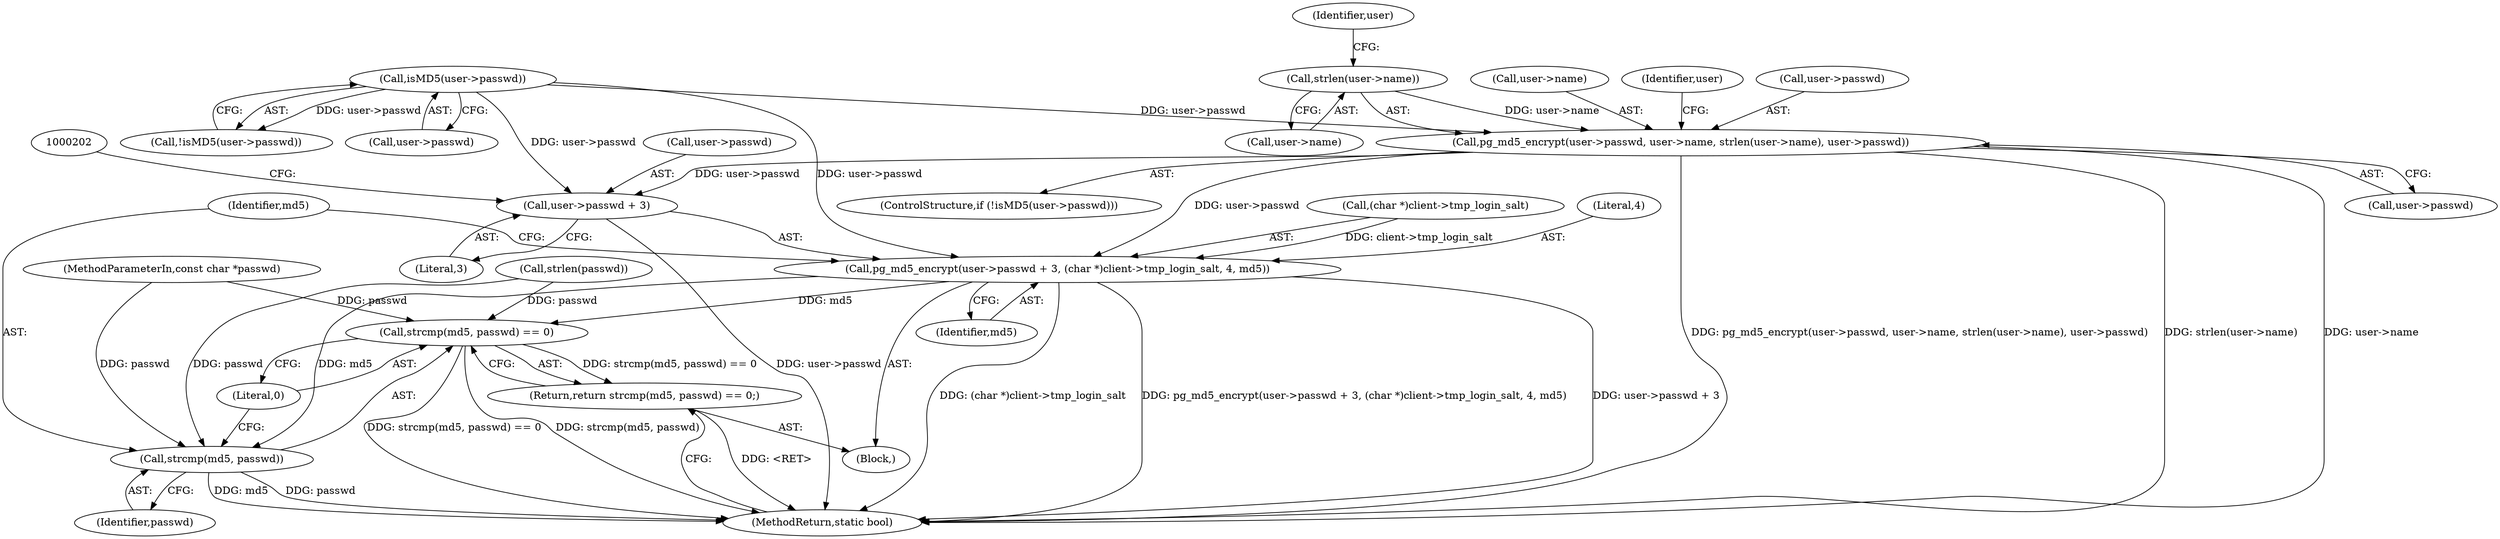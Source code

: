 digraph "0_pgbouncer_edab5be6665b9e8de66c25ba527509b229468573@API" {
"1000181" [label="(Call,pg_md5_encrypt(user->passwd, user->name, strlen(user->name), user->passwd))"];
"1000177" [label="(Call,isMD5(user->passwd))"];
"1000188" [label="(Call,strlen(user->name))"];
"1000195" [label="(Call,pg_md5_encrypt(user->passwd + 3, (char *)client->tmp_login_salt, 4, md5))"];
"1000209" [label="(Call,strcmp(md5, passwd) == 0)"];
"1000208" [label="(Return,return strcmp(md5, passwd) == 0;)"];
"1000210" [label="(Call,strcmp(md5, passwd))"];
"1000196" [label="(Call,user->passwd + 3)"];
"1000213" [label="(Literal,0)"];
"1000200" [label="(Literal,3)"];
"1000104" [label="(MethodParameterIn,const char *passwd)"];
"1000185" [label="(Call,user->name)"];
"1000176" [label="(Call,!isMD5(user->passwd))"];
"1000181" [label="(Call,pg_md5_encrypt(user->passwd, user->name, strlen(user->name), user->passwd))"];
"1000177" [label="(Call,isMD5(user->passwd))"];
"1000198" [label="(Identifier,user)"];
"1000170" [label="(Call,strlen(passwd))"];
"1000189" [label="(Call,user->name)"];
"1000201" [label="(Call,(char *)client->tmp_login_salt)"];
"1000178" [label="(Call,user->passwd)"];
"1000192" [label="(Call,user->passwd)"];
"1000196" [label="(Call,user->passwd + 3)"];
"1000175" [label="(ControlStructure,if (!isMD5(user->passwd)))"];
"1000188" [label="(Call,strlen(user->name))"];
"1000207" [label="(Identifier,md5)"];
"1000209" [label="(Call,strcmp(md5, passwd) == 0)"];
"1000197" [label="(Call,user->passwd)"];
"1000193" [label="(Identifier,user)"];
"1000137" [label="(Block,)"];
"1000210" [label="(Call,strcmp(md5, passwd))"];
"1000182" [label="(Call,user->passwd)"];
"1000212" [label="(Identifier,passwd)"];
"1000208" [label="(Return,return strcmp(md5, passwd) == 0;)"];
"1000195" [label="(Call,pg_md5_encrypt(user->passwd + 3, (char *)client->tmp_login_salt, 4, md5))"];
"1000216" [label="(MethodReturn,static bool)"];
"1000206" [label="(Literal,4)"];
"1000211" [label="(Identifier,md5)"];
"1000181" -> "1000175"  [label="AST: "];
"1000181" -> "1000192"  [label="CFG: "];
"1000182" -> "1000181"  [label="AST: "];
"1000185" -> "1000181"  [label="AST: "];
"1000188" -> "1000181"  [label="AST: "];
"1000192" -> "1000181"  [label="AST: "];
"1000198" -> "1000181"  [label="CFG: "];
"1000181" -> "1000216"  [label="DDG: strlen(user->name)"];
"1000181" -> "1000216"  [label="DDG: user->name"];
"1000181" -> "1000216"  [label="DDG: pg_md5_encrypt(user->passwd, user->name, strlen(user->name), user->passwd)"];
"1000177" -> "1000181"  [label="DDG: user->passwd"];
"1000188" -> "1000181"  [label="DDG: user->name"];
"1000181" -> "1000195"  [label="DDG: user->passwd"];
"1000181" -> "1000196"  [label="DDG: user->passwd"];
"1000177" -> "1000176"  [label="AST: "];
"1000177" -> "1000178"  [label="CFG: "];
"1000178" -> "1000177"  [label="AST: "];
"1000176" -> "1000177"  [label="CFG: "];
"1000177" -> "1000176"  [label="DDG: user->passwd"];
"1000177" -> "1000195"  [label="DDG: user->passwd"];
"1000177" -> "1000196"  [label="DDG: user->passwd"];
"1000188" -> "1000189"  [label="CFG: "];
"1000189" -> "1000188"  [label="AST: "];
"1000193" -> "1000188"  [label="CFG: "];
"1000195" -> "1000137"  [label="AST: "];
"1000195" -> "1000207"  [label="CFG: "];
"1000196" -> "1000195"  [label="AST: "];
"1000201" -> "1000195"  [label="AST: "];
"1000206" -> "1000195"  [label="AST: "];
"1000207" -> "1000195"  [label="AST: "];
"1000211" -> "1000195"  [label="CFG: "];
"1000195" -> "1000216"  [label="DDG: (char *)client->tmp_login_salt"];
"1000195" -> "1000216"  [label="DDG: pg_md5_encrypt(user->passwd + 3, (char *)client->tmp_login_salt, 4, md5)"];
"1000195" -> "1000216"  [label="DDG: user->passwd + 3"];
"1000201" -> "1000195"  [label="DDG: client->tmp_login_salt"];
"1000195" -> "1000209"  [label="DDG: md5"];
"1000195" -> "1000210"  [label="DDG: md5"];
"1000209" -> "1000208"  [label="AST: "];
"1000209" -> "1000213"  [label="CFG: "];
"1000210" -> "1000209"  [label="AST: "];
"1000213" -> "1000209"  [label="AST: "];
"1000208" -> "1000209"  [label="CFG: "];
"1000209" -> "1000216"  [label="DDG: strcmp(md5, passwd) == 0"];
"1000209" -> "1000216"  [label="DDG: strcmp(md5, passwd)"];
"1000209" -> "1000208"  [label="DDG: strcmp(md5, passwd) == 0"];
"1000170" -> "1000209"  [label="DDG: passwd"];
"1000104" -> "1000209"  [label="DDG: passwd"];
"1000208" -> "1000137"  [label="AST: "];
"1000216" -> "1000208"  [label="CFG: "];
"1000208" -> "1000216"  [label="DDG: <RET>"];
"1000210" -> "1000212"  [label="CFG: "];
"1000211" -> "1000210"  [label="AST: "];
"1000212" -> "1000210"  [label="AST: "];
"1000213" -> "1000210"  [label="CFG: "];
"1000210" -> "1000216"  [label="DDG: md5"];
"1000210" -> "1000216"  [label="DDG: passwd"];
"1000170" -> "1000210"  [label="DDG: passwd"];
"1000104" -> "1000210"  [label="DDG: passwd"];
"1000196" -> "1000200"  [label="CFG: "];
"1000197" -> "1000196"  [label="AST: "];
"1000200" -> "1000196"  [label="AST: "];
"1000202" -> "1000196"  [label="CFG: "];
"1000196" -> "1000216"  [label="DDG: user->passwd"];
}
